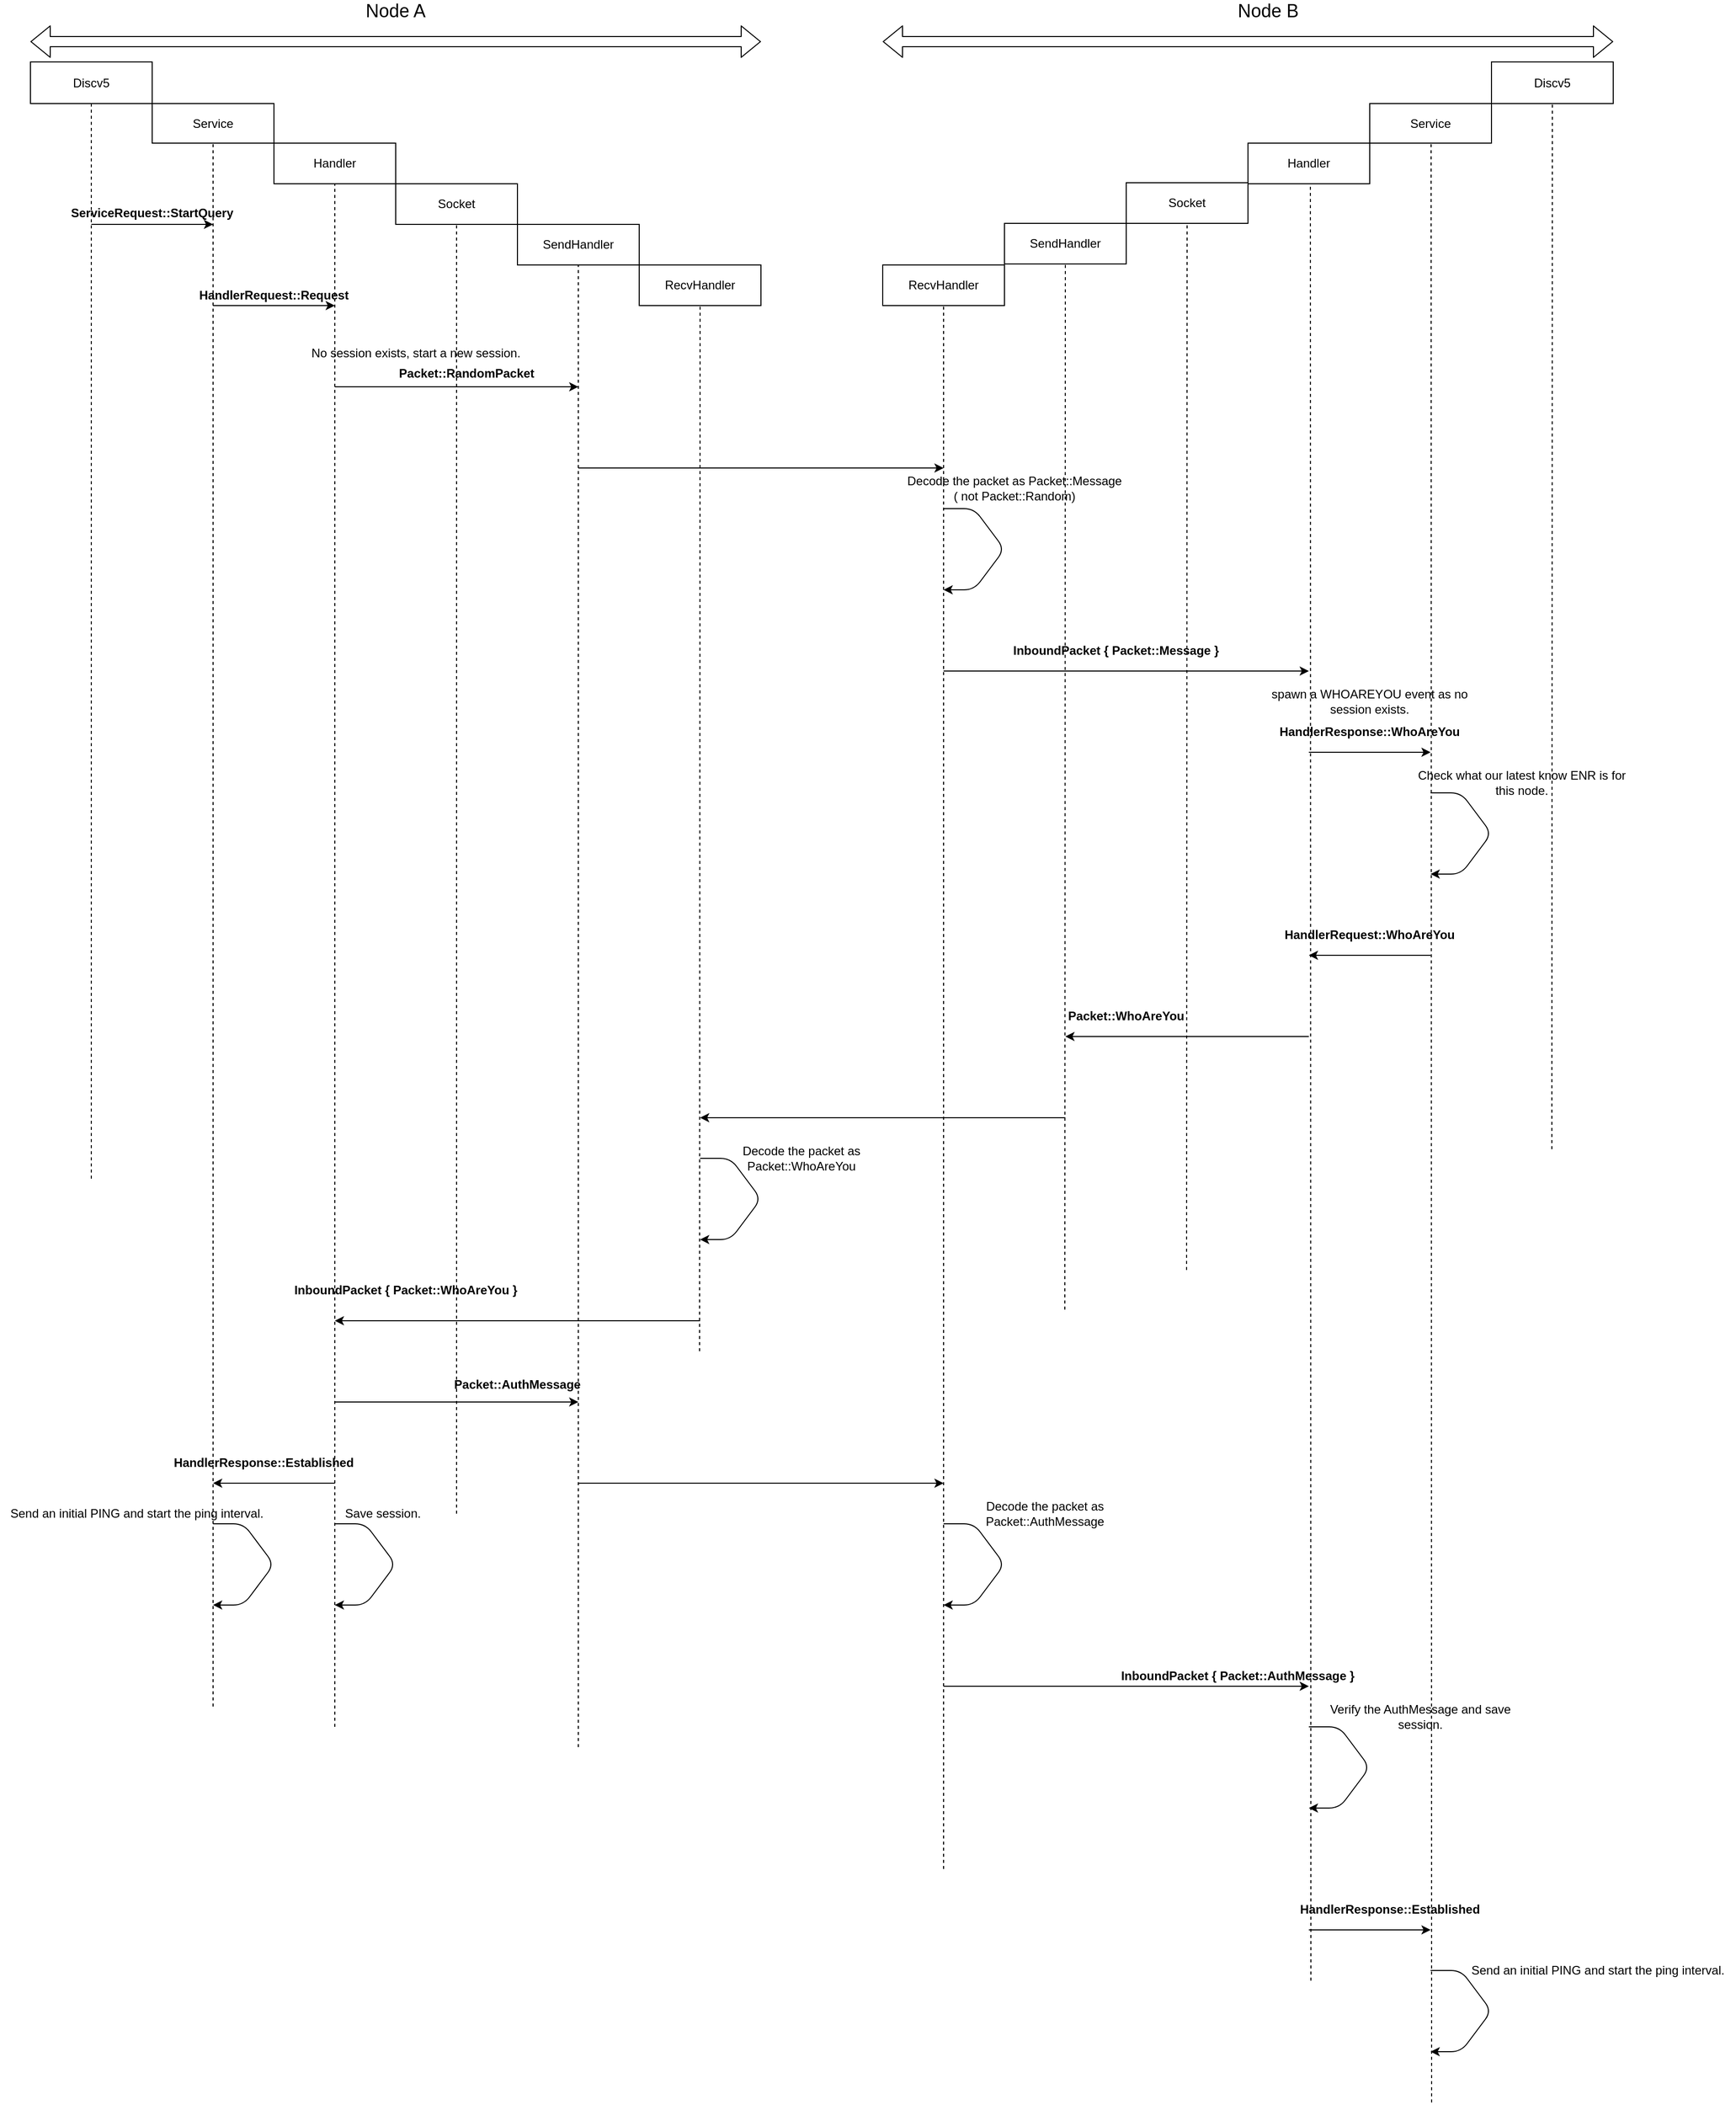 <mxfile version="13.7.8" type="device"><diagram id="ExdccTZqctQwAvQB16s_" name="Page-1"><mxGraphModel dx="1959" dy="1368" grid="1" gridSize="10" guides="1" tooltips="1" connect="1" arrows="1" fold="1" page="0" pageScale="1" pageWidth="827" pageHeight="1169" math="0" shadow="0"><root><mxCell id="0"/><mxCell id="1" parent="0"/><mxCell id="2M91R3iAnrZrVvDSjcHK-9" value="Node A" style="text;html=1;strokeColor=none;fillColor=none;align=center;verticalAlign=middle;whiteSpace=wrap;rounded=0;fontSize=18;" vertex="1" parent="1"><mxGeometry x="320" y="60" width="80" height="20" as="geometry"/></mxCell><mxCell id="2M91R3iAnrZrVvDSjcHK-21" value="" style="shape=flexArrow;endArrow=classic;startArrow=classic;html=1;fontSize=18;" edge="1" parent="1"><mxGeometry width="50" height="50" relative="1" as="geometry"><mxPoint y="100" as="sourcePoint"/><mxPoint x="720" y="100" as="targetPoint"/></mxGeometry></mxCell><mxCell id="2M91R3iAnrZrVvDSjcHK-1" value="Discv5" style="rounded=0;whiteSpace=wrap;html=1;" vertex="1" parent="1"><mxGeometry y="120" width="120" height="41" as="geometry"/></mxCell><mxCell id="2M91R3iAnrZrVvDSjcHK-2" value="Service" style="rounded=0;whiteSpace=wrap;html=1;" vertex="1" parent="1"><mxGeometry x="120" y="161" width="120" height="39" as="geometry"/></mxCell><mxCell id="2M91R3iAnrZrVvDSjcHK-3" value="Handler" style="rounded=0;whiteSpace=wrap;html=1;" vertex="1" parent="1"><mxGeometry x="240" y="200" width="120" height="40" as="geometry"/></mxCell><mxCell id="2M91R3iAnrZrVvDSjcHK-4" value="Socket" style="rounded=0;whiteSpace=wrap;html=1;" vertex="1" parent="1"><mxGeometry x="360" y="240" width="120" height="40" as="geometry"/></mxCell><mxCell id="2M91R3iAnrZrVvDSjcHK-5" value="SendHandler" style="rounded=0;whiteSpace=wrap;html=1;" vertex="1" parent="1"><mxGeometry x="480" y="280" width="120" height="40" as="geometry"/></mxCell><mxCell id="2M91R3iAnrZrVvDSjcHK-6" value="RecvHandler" style="rounded=0;whiteSpace=wrap;html=1;" vertex="1" parent="1"><mxGeometry x="600" y="320" width="120" height="40" as="geometry"/></mxCell><mxCell id="2M91R3iAnrZrVvDSjcHK-20" value="" style="endArrow=classic;html=1;fontSize=18;" edge="1" parent="1"><mxGeometry y="120" width="50" height="50" as="geometry"><mxPoint x="60" y="280" as="sourcePoint"/><mxPoint x="180" y="280" as="targetPoint"/></mxGeometry></mxCell><mxCell id="2M91R3iAnrZrVvDSjcHK-23" value="ServiceRequest::StartQuery" style="text;html=1;strokeColor=none;fillColor=none;align=center;verticalAlign=middle;whiteSpace=wrap;rounded=0;fontSize=12;fontStyle=1" vertex="1" parent="1"><mxGeometry x="100" y="259" width="40" height="20" as="geometry"/></mxCell><mxCell id="2M91R3iAnrZrVvDSjcHK-25" value="" style="endArrow=classic;html=1;fontSize=18;" edge="1" parent="1"><mxGeometry x="10" y="130" width="50" height="50" as="geometry"><mxPoint x="180" y="360" as="sourcePoint"/><mxPoint x="300" y="360" as="targetPoint"/></mxGeometry></mxCell><mxCell id="2M91R3iAnrZrVvDSjcHK-27" value="HandlerRequest::Request" style="text;html=1;strokeColor=none;fillColor=none;align=center;verticalAlign=middle;whiteSpace=wrap;rounded=0;fontSize=12;fontStyle=1" vertex="1" parent="1"><mxGeometry x="220" y="340" width="40" height="20" as="geometry"/></mxCell><mxCell id="2M91R3iAnrZrVvDSjcHK-28" value="" style="endArrow=none;dashed=1;html=1;fontSize=12;entryX=0.5;entryY=1;entryDx=0;entryDy=0;" edge="1" parent="1" target="2M91R3iAnrZrVvDSjcHK-1"><mxGeometry width="50" height="50" relative="1" as="geometry"><mxPoint x="60" y="1220" as="sourcePoint"/><mxPoint x="80" y="230" as="targetPoint"/></mxGeometry></mxCell><mxCell id="2M91R3iAnrZrVvDSjcHK-29" value="" style="endArrow=none;dashed=1;html=1;fontSize=12;entryX=0.5;entryY=1;entryDx=0;entryDy=0;" edge="1" parent="1" target="2M91R3iAnrZrVvDSjcHK-2"><mxGeometry width="50" height="50" relative="1" as="geometry"><mxPoint x="180" y="1740" as="sourcePoint"/><mxPoint x="70" y="171" as="targetPoint"/></mxGeometry></mxCell><mxCell id="2M91R3iAnrZrVvDSjcHK-30" value="" style="endArrow=none;dashed=1;html=1;fontSize=12;entryX=0.5;entryY=1;entryDx=0;entryDy=0;" edge="1" parent="1" target="2M91R3iAnrZrVvDSjcHK-3"><mxGeometry width="50" height="50" relative="1" as="geometry"><mxPoint x="300" y="1760" as="sourcePoint"/><mxPoint x="299.5" y="250" as="targetPoint"/></mxGeometry></mxCell><mxCell id="2M91R3iAnrZrVvDSjcHK-31" value="" style="endArrow=none;dashed=1;html=1;fontSize=12;entryX=0.5;entryY=1;entryDx=0;entryDy=0;" edge="1" parent="1"><mxGeometry width="50" height="50" relative="1" as="geometry"><mxPoint x="420" y="1550" as="sourcePoint"/><mxPoint x="420" y="279" as="targetPoint"/></mxGeometry></mxCell><mxCell id="2M91R3iAnrZrVvDSjcHK-32" value="" style="endArrow=none;dashed=1;html=1;fontSize=12;" edge="1" parent="1"><mxGeometry width="50" height="50" relative="1" as="geometry"><mxPoint x="540" y="1780" as="sourcePoint"/><mxPoint x="540" y="320" as="targetPoint"/></mxGeometry></mxCell><mxCell id="2M91R3iAnrZrVvDSjcHK-33" value="" style="endArrow=none;dashed=1;html=1;fontSize=12;" edge="1" parent="1"><mxGeometry width="50" height="50" relative="1" as="geometry"><mxPoint x="659.5" y="1390" as="sourcePoint"/><mxPoint x="660" y="360" as="targetPoint"/></mxGeometry></mxCell><mxCell id="2M91R3iAnrZrVvDSjcHK-34" value="" style="endArrow=classic;html=1;fontSize=18;" edge="1" parent="1"><mxGeometry x="20" y="140" width="50" height="50" as="geometry"><mxPoint x="300" y="440" as="sourcePoint"/><mxPoint x="540" y="440" as="targetPoint"/></mxGeometry></mxCell><mxCell id="2M91R3iAnrZrVvDSjcHK-39" value="No session exists, start a new session." style="text;html=1;strokeColor=none;fillColor=none;align=center;verticalAlign=middle;whiteSpace=wrap;rounded=0;fontSize=12;" vertex="1" parent="1"><mxGeometry x="270" y="397" width="220" height="20" as="geometry"/></mxCell><mxCell id="2M91R3iAnrZrVvDSjcHK-40" value="Packet::RandomPacket" style="text;html=1;strokeColor=none;fillColor=none;align=center;verticalAlign=middle;whiteSpace=wrap;rounded=0;fontSize=12;fontStyle=1" vertex="1" parent="1"><mxGeometry x="320" y="417" width="220" height="20" as="geometry"/></mxCell><mxCell id="2M91R3iAnrZrVvDSjcHK-41" value="RecvHandler" style="rounded=0;whiteSpace=wrap;html=1;" vertex="1" parent="1"><mxGeometry x="840" y="320" width="120" height="40" as="geometry"/></mxCell><mxCell id="2M91R3iAnrZrVvDSjcHK-42" value="SendHandler" style="rounded=0;whiteSpace=wrap;html=1;" vertex="1" parent="1"><mxGeometry x="960" y="279" width="120" height="40" as="geometry"/></mxCell><mxCell id="2M91R3iAnrZrVvDSjcHK-43" value="Socket" style="rounded=0;whiteSpace=wrap;html=1;" vertex="1" parent="1"><mxGeometry x="1080" y="239" width="120" height="40" as="geometry"/></mxCell><mxCell id="2M91R3iAnrZrVvDSjcHK-44" value="Handler" style="rounded=0;whiteSpace=wrap;html=1;" vertex="1" parent="1"><mxGeometry x="1200" y="200" width="120" height="40" as="geometry"/></mxCell><mxCell id="2M91R3iAnrZrVvDSjcHK-45" value="Service" style="rounded=0;whiteSpace=wrap;html=1;" vertex="1" parent="1"><mxGeometry x="1320" y="161" width="120" height="39" as="geometry"/></mxCell><mxCell id="2M91R3iAnrZrVvDSjcHK-46" value="Discv5" style="rounded=0;whiteSpace=wrap;html=1;" vertex="1" parent="1"><mxGeometry x="1440" y="120" width="120" height="41" as="geometry"/></mxCell><mxCell id="2M91R3iAnrZrVvDSjcHK-47" value="" style="shape=flexArrow;endArrow=classic;startArrow=classic;html=1;fontSize=18;" edge="1" parent="1"><mxGeometry width="50" height="50" relative="1" as="geometry"><mxPoint x="840" y="100" as="sourcePoint"/><mxPoint x="1560" y="100" as="targetPoint"/></mxGeometry></mxCell><mxCell id="2M91R3iAnrZrVvDSjcHK-48" value="Node B" style="text;html=1;strokeColor=none;fillColor=none;align=center;verticalAlign=middle;whiteSpace=wrap;rounded=0;fontSize=18;" vertex="1" parent="1"><mxGeometry x="1180" y="60" width="80" height="20" as="geometry"/></mxCell><mxCell id="2M91R3iAnrZrVvDSjcHK-49" value="" style="endArrow=none;dashed=1;html=1;fontSize=12;" edge="1" parent="1"><mxGeometry width="50" height="50" relative="1" as="geometry"><mxPoint x="900" y="1900" as="sourcePoint"/><mxPoint x="900" y="360" as="targetPoint"/></mxGeometry></mxCell><mxCell id="2M91R3iAnrZrVvDSjcHK-50" value="" style="endArrow=none;dashed=1;html=1;fontSize=12;" edge="1" parent="1"><mxGeometry width="50" height="50" relative="1" as="geometry"><mxPoint x="1019.5" y="1349" as="sourcePoint"/><mxPoint x="1020" y="319" as="targetPoint"/></mxGeometry></mxCell><mxCell id="2M91R3iAnrZrVvDSjcHK-51" value="" style="endArrow=none;dashed=1;html=1;fontSize=12;" edge="1" parent="1"><mxGeometry width="50" height="50" relative="1" as="geometry"><mxPoint x="1139.5" y="1310" as="sourcePoint"/><mxPoint x="1140" y="280" as="targetPoint"/></mxGeometry></mxCell><mxCell id="2M91R3iAnrZrVvDSjcHK-52" value="" style="endArrow=classic;html=1;fontSize=18;" edge="1" parent="1"><mxGeometry x="260" y="220" width="50" height="50" as="geometry"><mxPoint x="540" y="520" as="sourcePoint"/><mxPoint x="900" y="520" as="targetPoint"/></mxGeometry></mxCell><mxCell id="2M91R3iAnrZrVvDSjcHK-53" value="" style="endArrow=none;dashed=1;html=1;fontSize=12;" edge="1" parent="1"><mxGeometry width="50" height="50" relative="1" as="geometry"><mxPoint x="1262" y="2010" as="sourcePoint"/><mxPoint x="1261.5" y="240" as="targetPoint"/></mxGeometry></mxCell><mxCell id="2M91R3iAnrZrVvDSjcHK-54" value="" style="endArrow=none;dashed=1;html=1;fontSize=12;" edge="1" parent="1"><mxGeometry width="50" height="50" relative="1" as="geometry"><mxPoint x="1381" y="2130" as="sourcePoint"/><mxPoint x="1380.5" y="200" as="targetPoint"/></mxGeometry></mxCell><mxCell id="2M91R3iAnrZrVvDSjcHK-55" value="" style="endArrow=none;dashed=1;html=1;fontSize=12;" edge="1" parent="1"><mxGeometry width="50" height="50" relative="1" as="geometry"><mxPoint x="1499.5" y="1191" as="sourcePoint"/><mxPoint x="1500" y="161" as="targetPoint"/></mxGeometry></mxCell><mxCell id="2M91R3iAnrZrVvDSjcHK-56" value="" style="endArrow=classic;html=1;fontSize=18;" edge="1" parent="1"><mxGeometry x="620" y="420" width="50" height="50" as="geometry"><mxPoint x="900" y="720" as="sourcePoint"/><mxPoint x="1260" y="720" as="targetPoint"/></mxGeometry></mxCell><mxCell id="2M91R3iAnrZrVvDSjcHK-58" value="" style="endArrow=classic;html=1;fontSize=12;" edge="1" parent="1"><mxGeometry width="50" height="50" relative="1" as="geometry"><mxPoint x="900" y="560" as="sourcePoint"/><mxPoint x="900" y="640" as="targetPoint"/><Array as="points"><mxPoint x="930" y="560"/><mxPoint x="960" y="600"/><mxPoint x="930" y="640"/></Array></mxGeometry></mxCell><mxCell id="2M91R3iAnrZrVvDSjcHK-59" value="Decode the packet as Packet::Message ( not Packet::Random)" style="text;html=1;strokeColor=none;fillColor=none;align=center;verticalAlign=middle;whiteSpace=wrap;rounded=0;fontSize=12;" vertex="1" parent="1"><mxGeometry x="860" y="530" width="220" height="20" as="geometry"/></mxCell><mxCell id="2M91R3iAnrZrVvDSjcHK-60" value="InboundPacket { Packet::Message }" style="text;html=1;strokeColor=none;fillColor=none;align=center;verticalAlign=middle;whiteSpace=wrap;rounded=0;fontSize=12;fontStyle=1" vertex="1" parent="1"><mxGeometry x="960" y="690" width="220" height="20" as="geometry"/></mxCell><mxCell id="2M91R3iAnrZrVvDSjcHK-61" value="" style="endArrow=classic;html=1;fontSize=12;" edge="1" parent="1"><mxGeometry width="50" height="50" relative="1" as="geometry"><mxPoint x="1380" y="840" as="sourcePoint"/><mxPoint x="1380" y="920" as="targetPoint"/><Array as="points"><mxPoint x="1410" y="840"/><mxPoint x="1440" y="880"/><mxPoint x="1410" y="920"/></Array></mxGeometry></mxCell><mxCell id="2M91R3iAnrZrVvDSjcHK-63" value="" style="endArrow=classic;html=1;fontSize=18;" edge="1" parent="1"><mxGeometry x="980" y="500" width="50" height="50" as="geometry"><mxPoint x="1260" y="800" as="sourcePoint"/><mxPoint x="1380" y="800" as="targetPoint"/></mxGeometry></mxCell><mxCell id="2M91R3iAnrZrVvDSjcHK-65" value="HandlerResponse::WhoAreYou" style="text;html=1;strokeColor=none;fillColor=none;align=center;verticalAlign=middle;whiteSpace=wrap;rounded=0;fontSize=12;fontStyle=1" vertex="1" parent="1"><mxGeometry x="1210" y="770" width="220" height="20" as="geometry"/></mxCell><mxCell id="2M91R3iAnrZrVvDSjcHK-69" value="spawn a WHOAREYOU event as no session exists." style="text;html=1;strokeColor=none;fillColor=none;align=center;verticalAlign=middle;whiteSpace=wrap;rounded=0;fontSize=12;" vertex="1" parent="1"><mxGeometry x="1210" y="740" width="220" height="20" as="geometry"/></mxCell><mxCell id="2M91R3iAnrZrVvDSjcHK-70" value="Check what our latest know ENR is for this node." style="text;html=1;strokeColor=none;fillColor=none;align=center;verticalAlign=middle;whiteSpace=wrap;rounded=0;fontSize=12;" vertex="1" parent="1"><mxGeometry x="1360" y="820" width="220" height="20" as="geometry"/></mxCell><mxCell id="2M91R3iAnrZrVvDSjcHK-72" value="" style="endArrow=classic;html=1;fontSize=18;" edge="1" parent="1"><mxGeometry x="990" y="510" width="50" height="50" as="geometry"><mxPoint x="1380" y="1000" as="sourcePoint"/><mxPoint x="1260" y="1000" as="targetPoint"/></mxGeometry></mxCell><mxCell id="2M91R3iAnrZrVvDSjcHK-73" value="HandlerRequest::WhoAreYou" style="text;html=1;strokeColor=none;fillColor=none;align=center;verticalAlign=middle;whiteSpace=wrap;rounded=0;fontSize=12;fontStyle=1" vertex="1" parent="1"><mxGeometry x="1210" y="970" width="220" height="20" as="geometry"/></mxCell><mxCell id="2M91R3iAnrZrVvDSjcHK-74" value="" style="endArrow=classic;html=1;fontSize=18;" edge="1" parent="1"><mxGeometry x="1000" y="520" width="50" height="50" as="geometry"><mxPoint x="1260" y="1080" as="sourcePoint"/><mxPoint x="1020" y="1080" as="targetPoint"/></mxGeometry></mxCell><mxCell id="2M91R3iAnrZrVvDSjcHK-75" value="Packet::WhoAreYou" style="text;html=1;strokeColor=none;fillColor=none;align=center;verticalAlign=middle;whiteSpace=wrap;rounded=0;fontSize=12;fontStyle=1" vertex="1" parent="1"><mxGeometry x="970" y="1050" width="220" height="20" as="geometry"/></mxCell><mxCell id="2M91R3iAnrZrVvDSjcHK-76" value="" style="endArrow=classic;html=1;fontSize=18;" edge="1" parent="1"><mxGeometry x="1010" y="530" width="50" height="50" as="geometry"><mxPoint x="1020" y="1160" as="sourcePoint"/><mxPoint x="660" y="1160" as="targetPoint"/></mxGeometry></mxCell><mxCell id="2M91R3iAnrZrVvDSjcHK-77" value="Decode the packet as Packet::WhoAreYou" style="text;html=1;strokeColor=none;fillColor=none;align=center;verticalAlign=middle;whiteSpace=wrap;rounded=0;fontSize=12;" vertex="1" parent="1"><mxGeometry x="650" y="1190" width="220" height="20" as="geometry"/></mxCell><mxCell id="2M91R3iAnrZrVvDSjcHK-80" value="" style="endArrow=classic;html=1;fontSize=12;" edge="1" parent="1"><mxGeometry width="50" height="50" relative="1" as="geometry"><mxPoint x="660" y="1200" as="sourcePoint"/><mxPoint x="660" y="1280" as="targetPoint"/><Array as="points"><mxPoint x="690" y="1200"/><mxPoint x="720" y="1240"/><mxPoint x="690" y="1280"/></Array></mxGeometry></mxCell><mxCell id="2M91R3iAnrZrVvDSjcHK-81" value="" style="endArrow=classic;html=1;fontSize=18;" edge="1" parent="1"><mxGeometry x="1020" y="540" width="50" height="50" as="geometry"><mxPoint x="660" y="1360" as="sourcePoint"/><mxPoint x="300" y="1360" as="targetPoint"/></mxGeometry></mxCell><mxCell id="2M91R3iAnrZrVvDSjcHK-82" value="InboundPacket { Packet::WhoAreYou }" style="text;html=1;strokeColor=none;fillColor=none;align=center;verticalAlign=middle;whiteSpace=wrap;rounded=0;fontSize=12;fontStyle=1" vertex="1" parent="1"><mxGeometry x="250" y="1320" width="240" height="20" as="geometry"/></mxCell><mxCell id="2M91R3iAnrZrVvDSjcHK-83" value="" style="endArrow=classic;html=1;fontSize=18;" edge="1" parent="1"><mxGeometry x="1030" y="550" width="50" height="50" as="geometry"><mxPoint x="300" y="1440" as="sourcePoint"/><mxPoint x="540" y="1440" as="targetPoint"/></mxGeometry></mxCell><mxCell id="2M91R3iAnrZrVvDSjcHK-84" value="Packet::AuthMessage" style="text;html=1;strokeColor=none;fillColor=none;align=center;verticalAlign=middle;whiteSpace=wrap;rounded=0;fontSize=12;fontStyle=1" vertex="1" parent="1"><mxGeometry x="360" y="1413" width="240" height="20" as="geometry"/></mxCell><mxCell id="2M91R3iAnrZrVvDSjcHK-85" value="" style="endArrow=classic;html=1;fontSize=18;" edge="1" parent="1"><mxGeometry x="1270" y="630" width="50" height="50" as="geometry"><mxPoint x="540" y="1520" as="sourcePoint"/><mxPoint x="900" y="1520" as="targetPoint"/></mxGeometry></mxCell><mxCell id="2M91R3iAnrZrVvDSjcHK-86" value="" style="endArrow=classic;html=1;fontSize=12;" edge="1" parent="1"><mxGeometry width="50" height="50" relative="1" as="geometry"><mxPoint x="900" y="1560" as="sourcePoint"/><mxPoint x="900" y="1640" as="targetPoint"/><Array as="points"><mxPoint x="930" y="1560"/><mxPoint x="960" y="1600"/><mxPoint x="930" y="1640"/></Array></mxGeometry></mxCell><mxCell id="2M91R3iAnrZrVvDSjcHK-87" value="Decode the packet as Packet::AuthMessage" style="text;html=1;strokeColor=none;fillColor=none;align=center;verticalAlign=middle;whiteSpace=wrap;rounded=0;fontSize=12;" vertex="1" parent="1"><mxGeometry x="890" y="1540" width="220" height="20" as="geometry"/></mxCell><mxCell id="2M91R3iAnrZrVvDSjcHK-88" value="" style="endArrow=classic;html=1;fontSize=18;" edge="1" parent="1"><mxGeometry x="1630" y="830" width="50" height="50" as="geometry"><mxPoint x="900" y="1720" as="sourcePoint"/><mxPoint x="1260" y="1720" as="targetPoint"/></mxGeometry></mxCell><mxCell id="2M91R3iAnrZrVvDSjcHK-89" value="InboundPacket { Packet::AuthMessage }" style="text;html=1;strokeColor=none;fillColor=none;align=center;verticalAlign=middle;whiteSpace=wrap;rounded=0;fontSize=12;fontStyle=1" vertex="1" parent="1"><mxGeometry x="1070" y="1700" width="240" height="20" as="geometry"/></mxCell><mxCell id="2M91R3iAnrZrVvDSjcHK-90" value="" style="endArrow=classic;html=1;fontSize=12;" edge="1" parent="1"><mxGeometry width="50" height="50" relative="1" as="geometry"><mxPoint x="1260" y="1760" as="sourcePoint"/><mxPoint x="1260" y="1840" as="targetPoint"/><Array as="points"><mxPoint x="1290" y="1760"/><mxPoint x="1320" y="1800"/><mxPoint x="1290" y="1840"/></Array></mxGeometry></mxCell><mxCell id="2M91R3iAnrZrVvDSjcHK-91" value="Verify the AuthMessage and save session." style="text;html=1;strokeColor=none;fillColor=none;align=center;verticalAlign=middle;whiteSpace=wrap;rounded=0;fontSize=12;" vertex="1" parent="1"><mxGeometry x="1260" y="1740" width="220" height="20" as="geometry"/></mxCell><mxCell id="2M91R3iAnrZrVvDSjcHK-92" value="" style="endArrow=classic;html=1;fontSize=18;" edge="1" parent="1"><mxGeometry x="1990" y="1070" width="50" height="50" as="geometry"><mxPoint x="1260" y="1960" as="sourcePoint"/><mxPoint x="1380" y="1960" as="targetPoint"/></mxGeometry></mxCell><mxCell id="2M91R3iAnrZrVvDSjcHK-93" value="HandlerResponse::Established" style="text;html=1;strokeColor=none;fillColor=none;align=center;verticalAlign=middle;whiteSpace=wrap;rounded=0;fontSize=12;fontStyle=1" vertex="1" parent="1"><mxGeometry x="1220" y="1930" width="240" height="20" as="geometry"/></mxCell><mxCell id="2M91R3iAnrZrVvDSjcHK-94" value="Send an initial PING and start the ping interval." style="text;html=1;strokeColor=none;fillColor=none;align=center;verticalAlign=middle;whiteSpace=wrap;rounded=0;fontSize=12;" vertex="1" parent="1"><mxGeometry x="1410" y="1990" width="270" height="20" as="geometry"/></mxCell><mxCell id="2M91R3iAnrZrVvDSjcHK-95" value="" style="endArrow=classic;html=1;fontSize=12;" edge="1" parent="1"><mxGeometry width="50" height="50" relative="1" as="geometry"><mxPoint x="1380" y="2000" as="sourcePoint"/><mxPoint x="1380" y="2080" as="targetPoint"/><Array as="points"><mxPoint x="1410" y="2000"/><mxPoint x="1440" y="2040"/><mxPoint x="1410" y="2080"/></Array></mxGeometry></mxCell><mxCell id="2M91R3iAnrZrVvDSjcHK-96" value="" style="endArrow=classic;html=1;fontSize=18;" edge="1" parent="1"><mxGeometry x="660" y="700" width="50" height="50" as="geometry"><mxPoint x="300" y="1520" as="sourcePoint"/><mxPoint x="180" y="1520" as="targetPoint"/></mxGeometry></mxCell><mxCell id="2M91R3iAnrZrVvDSjcHK-97" value="HandlerResponse::Established" style="text;html=1;strokeColor=none;fillColor=none;align=center;verticalAlign=middle;whiteSpace=wrap;rounded=0;fontSize=12;fontStyle=1" vertex="1" parent="1"><mxGeometry x="110" y="1490" width="240" height="20" as="geometry"/></mxCell><mxCell id="2M91R3iAnrZrVvDSjcHK-98" value="" style="endArrow=classic;html=1;fontSize=12;" edge="1" parent="1"><mxGeometry width="50" height="50" relative="1" as="geometry"><mxPoint x="180" y="1560" as="sourcePoint"/><mxPoint x="180" y="1640" as="targetPoint"/><Array as="points"><mxPoint x="210" y="1560"/><mxPoint x="240" y="1600"/><mxPoint x="210" y="1640"/></Array></mxGeometry></mxCell><mxCell id="2M91R3iAnrZrVvDSjcHK-99" value="Send an initial PING and start the ping interval." style="text;html=1;strokeColor=none;fillColor=none;align=center;verticalAlign=middle;whiteSpace=wrap;rounded=0;fontSize=12;" vertex="1" parent="1"><mxGeometry x="-30" y="1540" width="270" height="20" as="geometry"/></mxCell><mxCell id="2M91R3iAnrZrVvDSjcHK-101" value="" style="endArrow=classic;html=1;fontSize=12;" edge="1" parent="1"><mxGeometry width="50" height="50" relative="1" as="geometry"><mxPoint x="300" y="1560" as="sourcePoint"/><mxPoint x="300" y="1640" as="targetPoint"/><Array as="points"><mxPoint x="330" y="1560"/><mxPoint x="360" y="1600"/><mxPoint x="330" y="1640"/></Array></mxGeometry></mxCell><mxCell id="2M91R3iAnrZrVvDSjcHK-102" value="Save session." style="text;html=1;strokeColor=none;fillColor=none;align=center;verticalAlign=middle;whiteSpace=wrap;rounded=0;fontSize=12;" vertex="1" parent="1"><mxGeometry x="270" y="1540" width="155" height="20" as="geometry"/></mxCell></root></mxGraphModel></diagram></mxfile>